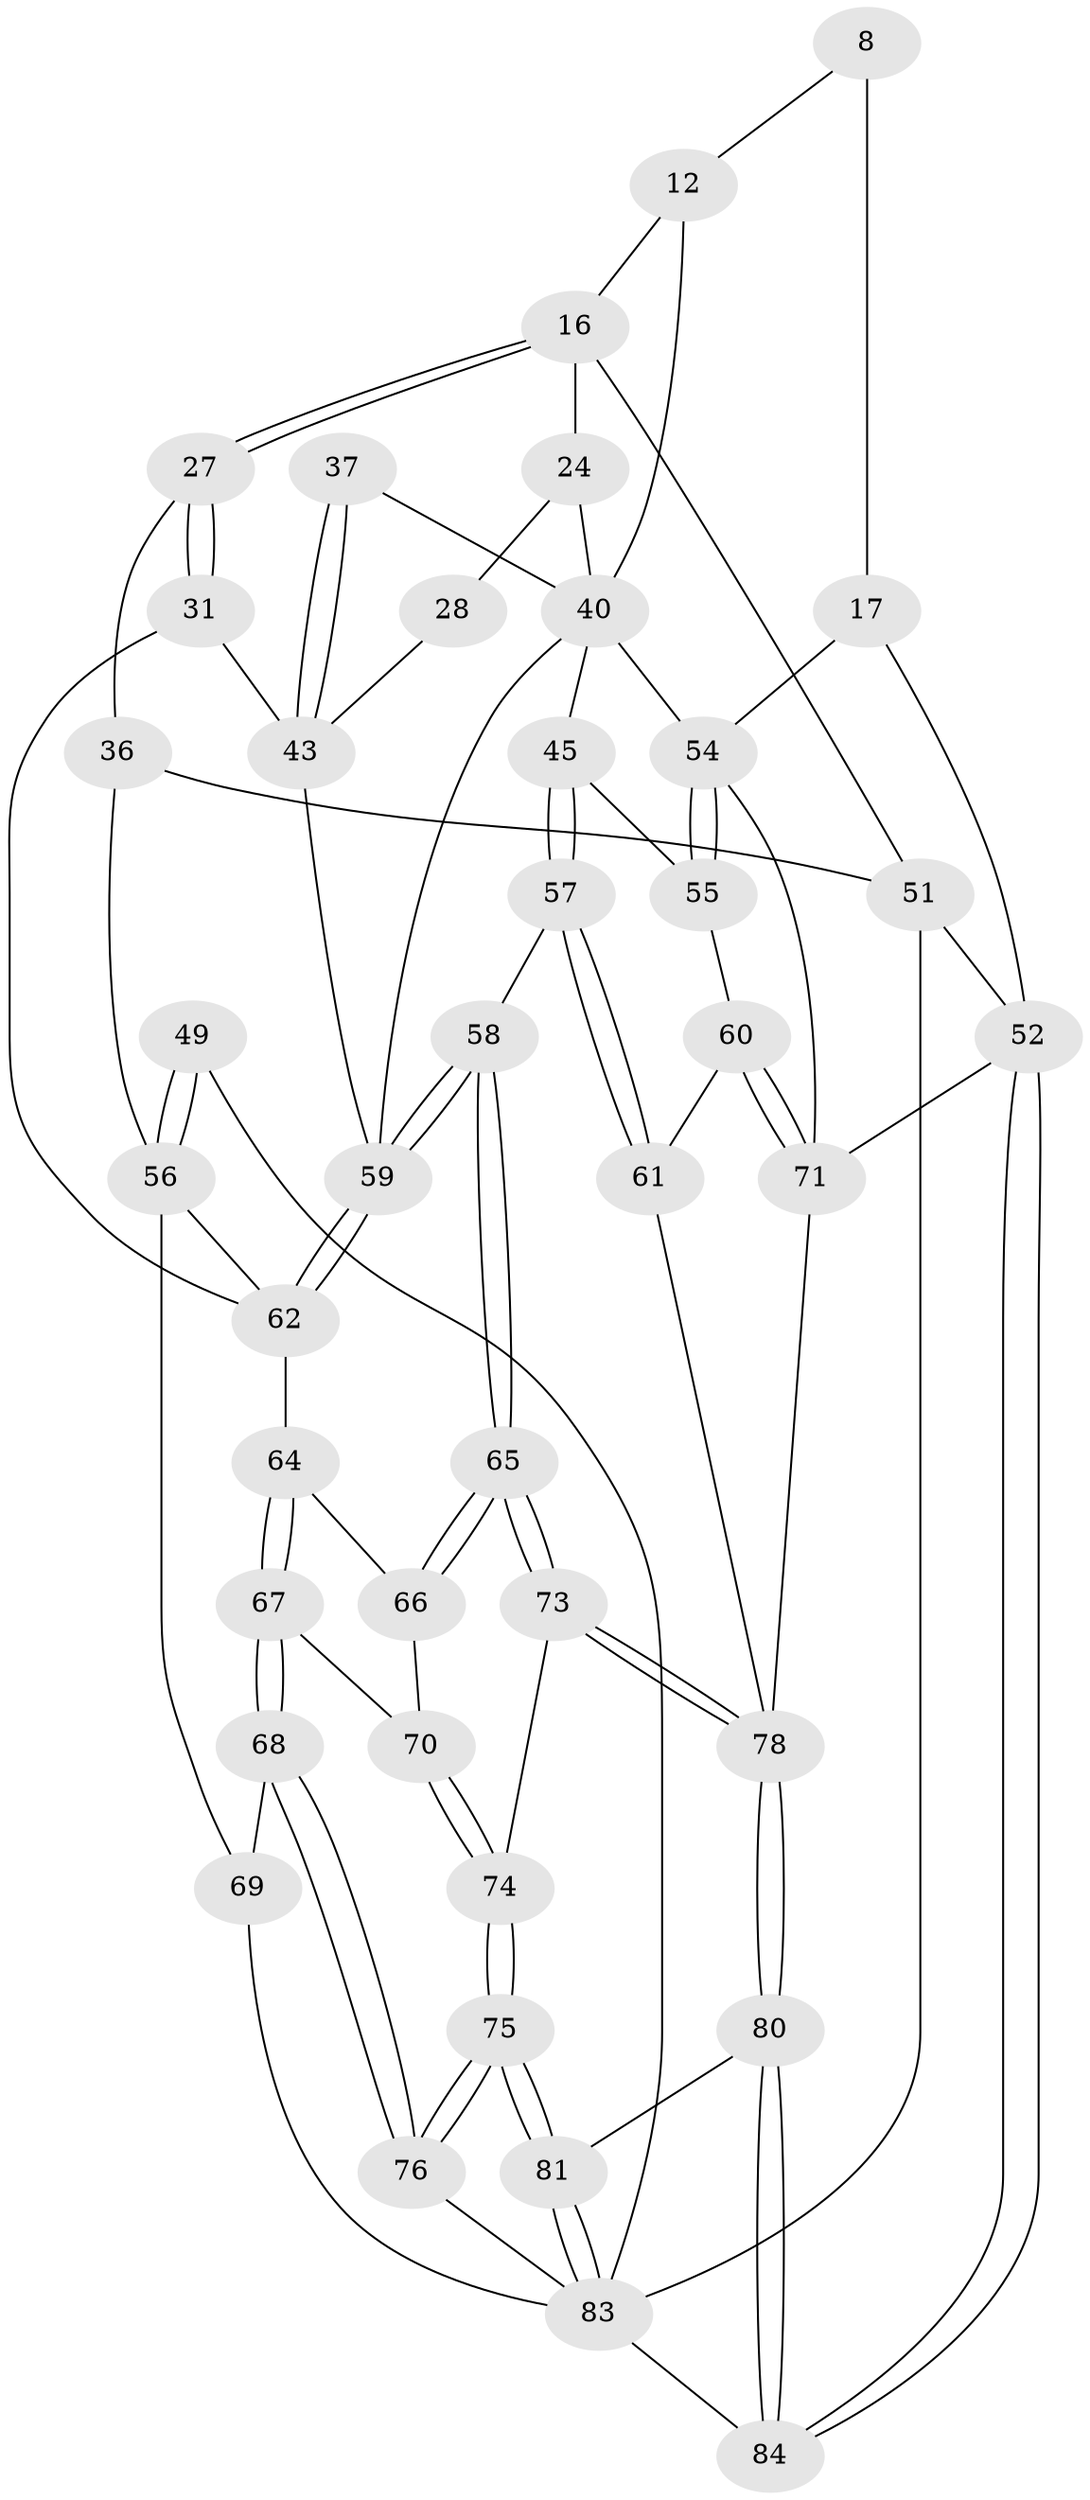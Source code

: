 // original degree distribution, {3: 0.023809523809523808, 6: 0.25, 4: 0.27380952380952384, 5: 0.4523809523809524}
// Generated by graph-tools (version 1.1) at 2025/01/03/09/25 05:01:57]
// undirected, 42 vertices, 94 edges
graph export_dot {
graph [start="1"]
  node [color=gray90,style=filled];
  8 [pos="+0.7336594962736891+0.0994287483752372"];
  12 [pos="+0.6672277706269463+0.16582127322982074",super="+9"];
  16 [pos="+0.34035594477667663+0.05210534327697182",super="+4+5+13"];
  17 [pos="+0.8357564772052994+0.11138074023119146",super="+10+11+7"];
  24 [pos="+0.5088457442767543+0.20411379746877817",super="+14+15"];
  27 [pos="+0.25818618126844944+0.11049007818467345"];
  28 [pos="+0.40489346054056113+0.23299994759900167"];
  31 [pos="+0.31580707324955354+0.3240345655273778"];
  36 [pos="+0+0.05811542540758726",super="+35"];
  37 [pos="+0.5418069430656773+0.34339970043643253"];
  40 [pos="+0.7455145445296003+0.3707961393066029",super="+20+19+23+39"];
  43 [pos="+0.5329891055557756+0.3945776848332577",super="+30+29"];
  45 [pos="+0.8054936015033185+0.4620387520880946",super="+44"];
  49 [pos="+0+0.46580496864119253"];
  51 [pos="+0+1",super="+25"];
  52 [pos="+1+1",super="+2"];
  54 [pos="+1+0.4926444109402049",super="+38+22+18"];
  55 [pos="+1+0.5074446086966877"];
  56 [pos="+0.1725843690373959+0.48227792283882803",super="+33+48"];
  57 [pos="+0.7471694781430489+0.6128693648433083"];
  58 [pos="+0.6197116959502453+0.6027793629645806"];
  59 [pos="+0.5704416730661862+0.4862738404212464",super="+41+42"];
  60 [pos="+0.9389283359831861+0.5854186518455768"];
  61 [pos="+0.7604588725415048+0.6240022927034156"];
  62 [pos="+0.41619564679498594+0.5553452357820371",super="+47"];
  64 [pos="+0.3170174822882019+0.5791777630394874",super="+63"];
  65 [pos="+0.6074579981114092+0.6158886348830576"];
  66 [pos="+0.4633751347439632+0.6540750408236427"];
  67 [pos="+0.3249603486258071+0.6696831440187747"];
  68 [pos="+0.30202080173858137+0.6920958344148719"];
  69 [pos="+0.14542861126739323+0.5720007719708924"];
  70 [pos="+0.44566137485559637+0.6661780689149172"];
  71 [pos="+0.9912757813286456+0.8524959460277485",super="+53"];
  73 [pos="+0.5853408974821854+0.7898019764975212"];
  74 [pos="+0.44738182218847966+0.8130859667659517"];
  75 [pos="+0.4139556810682996+0.8512311625584345"];
  76 [pos="+0.2589687457787716+0.7906178723845105"];
  78 [pos="+0.6578459392790609+0.9240083122495971",super="+77"];
  80 [pos="+0.656873868424977+0.9276081313943094"];
  81 [pos="+0.4141246414722042+0.8518089226254215"];
  83 [pos="+0.4252593126640729+1",super="+82+72"];
  84 [pos="+0.6364635456686498+1"];
  8 -- 17 [weight=2];
  8 -- 12;
  12 -- 40;
  12 -- 16 [weight=2];
  16 -- 27;
  16 -- 27;
  16 -- 51;
  16 -- 24 [weight=2];
  17 -- 54 [weight=2];
  17 -- 52 [weight=2];
  24 -- 28 [weight=2];
  24 -- 40;
  27 -- 31;
  27 -- 31;
  27 -- 36;
  28 -- 43;
  31 -- 43;
  31 -- 62;
  36 -- 51 [weight=2];
  36 -- 56 [weight=2];
  37 -- 43 [weight=2];
  37 -- 43;
  37 -- 40;
  40 -- 45 [weight=2];
  40 -- 54 [weight=2];
  40 -- 59;
  43 -- 59;
  45 -- 57;
  45 -- 57;
  45 -- 55;
  49 -- 56 [weight=2];
  49 -- 56;
  49 -- 83;
  51 -- 52 [weight=2];
  51 -- 83 [weight=2];
  52 -- 84;
  52 -- 84;
  52 -- 71;
  54 -- 55;
  54 -- 55;
  54 -- 71;
  55 -- 60;
  56 -- 69;
  56 -- 62;
  57 -- 58;
  57 -- 61;
  57 -- 61;
  58 -- 59;
  58 -- 59;
  58 -- 65;
  58 -- 65;
  59 -- 62 [weight=2];
  59 -- 62;
  60 -- 61;
  60 -- 71;
  60 -- 71;
  61 -- 78;
  62 -- 64 [weight=2];
  64 -- 67;
  64 -- 67;
  64 -- 66;
  65 -- 66;
  65 -- 66;
  65 -- 73;
  65 -- 73;
  66 -- 70;
  67 -- 68;
  67 -- 68;
  67 -- 70;
  68 -- 69;
  68 -- 76;
  68 -- 76;
  69 -- 83;
  70 -- 74;
  70 -- 74;
  71 -- 78;
  73 -- 74;
  73 -- 78;
  73 -- 78;
  74 -- 75;
  74 -- 75;
  75 -- 76;
  75 -- 76;
  75 -- 81;
  75 -- 81;
  76 -- 83;
  78 -- 80;
  78 -- 80;
  80 -- 81;
  80 -- 84;
  80 -- 84;
  81 -- 83;
  81 -- 83;
  83 -- 84;
}
